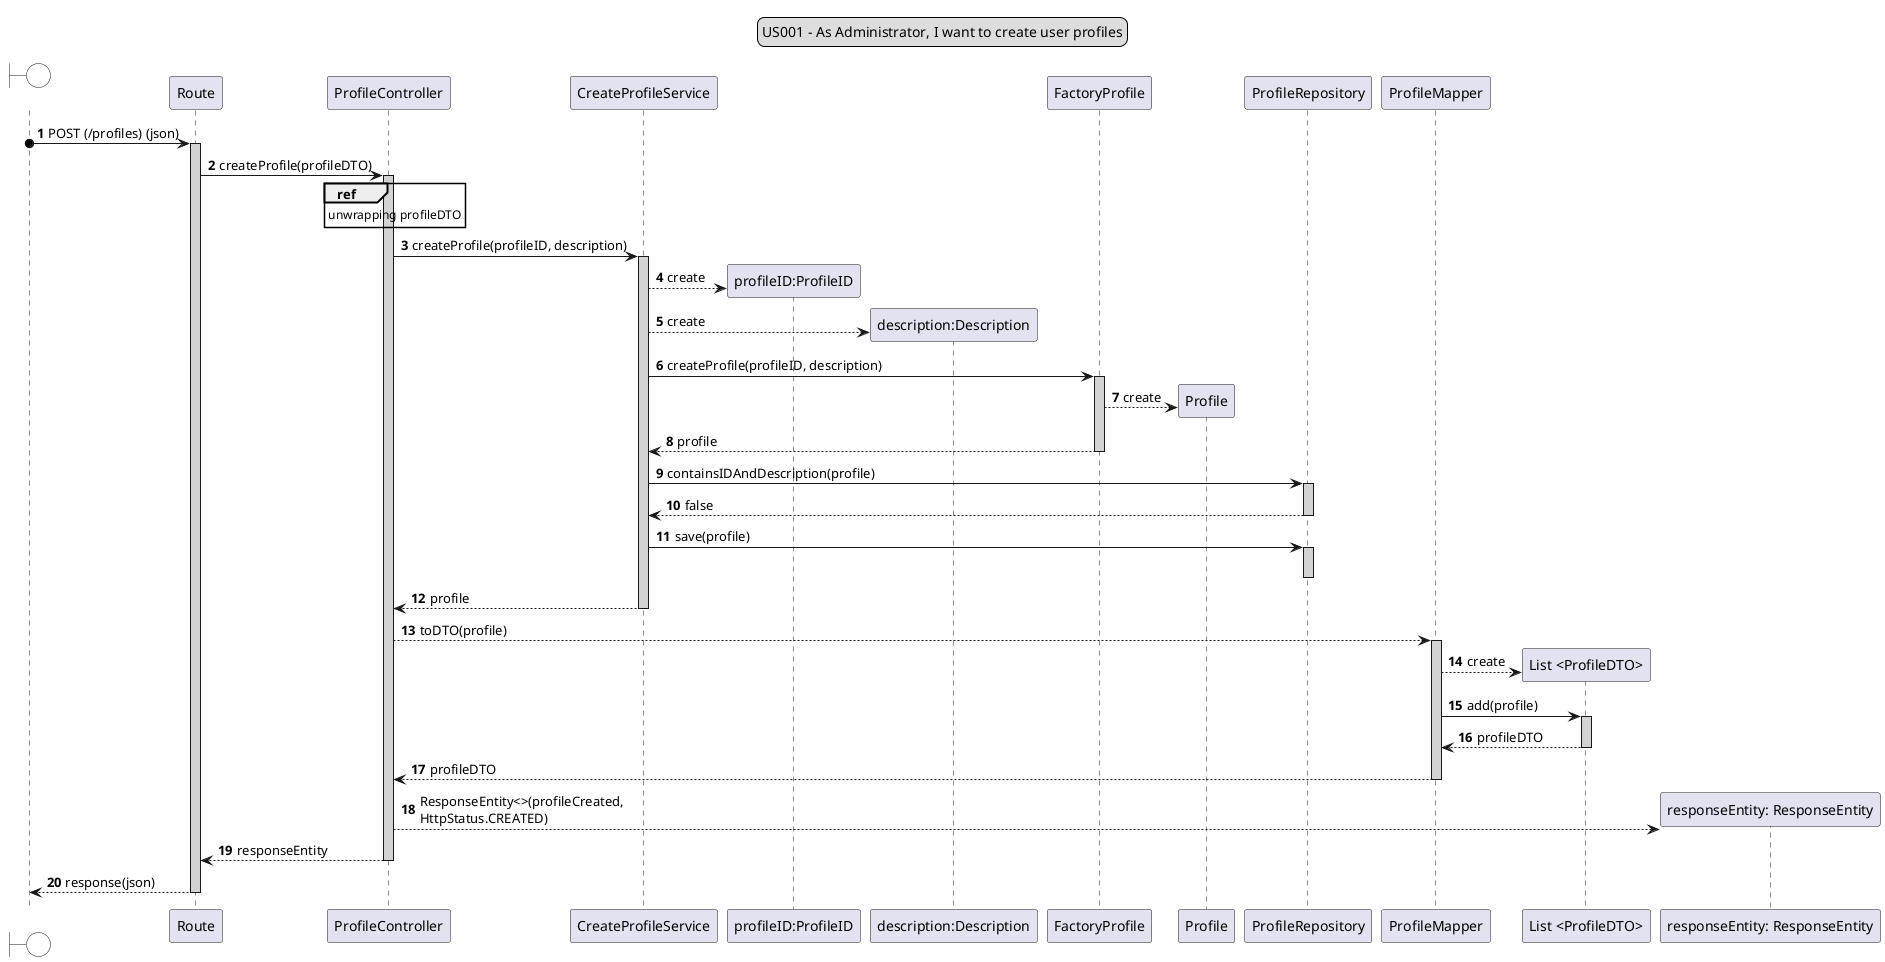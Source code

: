 @startuml

legend top
US001 - As Administrator, I want to create user profiles
end legend

skinparam sequence {
    LifeLineBackgroundColor #lightgrey
    }
skinparam sequenceMessageAlign left
skinparam maxmessagesize 250
autonumber

boundary " " as Administrator #white

Administrator o-> Route : POST (/profiles) (json)
activate Route


Route -> ProfileController : createProfile(profileDTO)
activate ProfileController

ref over ProfileController: unwrapping profileDTO
ProfileController -> CreateProfileService : createProfile(profileID, description)
activate CreateProfileService

CreateProfileService --> "profileID:ProfileID" **:create
CreateProfileService --> "description:Description" ** :create

CreateProfileService -> FactoryProfile: createProfile(profileID, description)
activate FactoryProfile

FactoryProfile --> Profile**: create
FactoryProfile --> CreateProfileService: profile
deactivate


CreateProfileService -> ProfileRepository: containsIDAndDescription(profile)
activate ProfileRepository
ProfileRepository --> CreateProfileService: false
deactivate

CreateProfileService -> ProfileRepository: save(profile)
activate ProfileRepository
deactivate

CreateProfileService --> ProfileController: profile
deactivate

ProfileController --> ProfileMapper: toDTO(profile)
activate ProfileMapper

participant "List <ProfileDTO>" as DTO
ProfileMapper --> DTO **: create
ProfileMapper -> DTO : add(profile)
activate DTO
DTO --> ProfileMapper : profileDTO
deactivate
ProfileMapper --> ProfileController : profileDTO
deactivate

ProfileController --> "responseEntity: ResponseEntity" **: ResponseEntity<>(profileCreated, HttpStatus.CREATED)
ProfileController --> Route : responseEntity
deactivate


Route --> Administrator: response(json)
deactivate

@enduml
